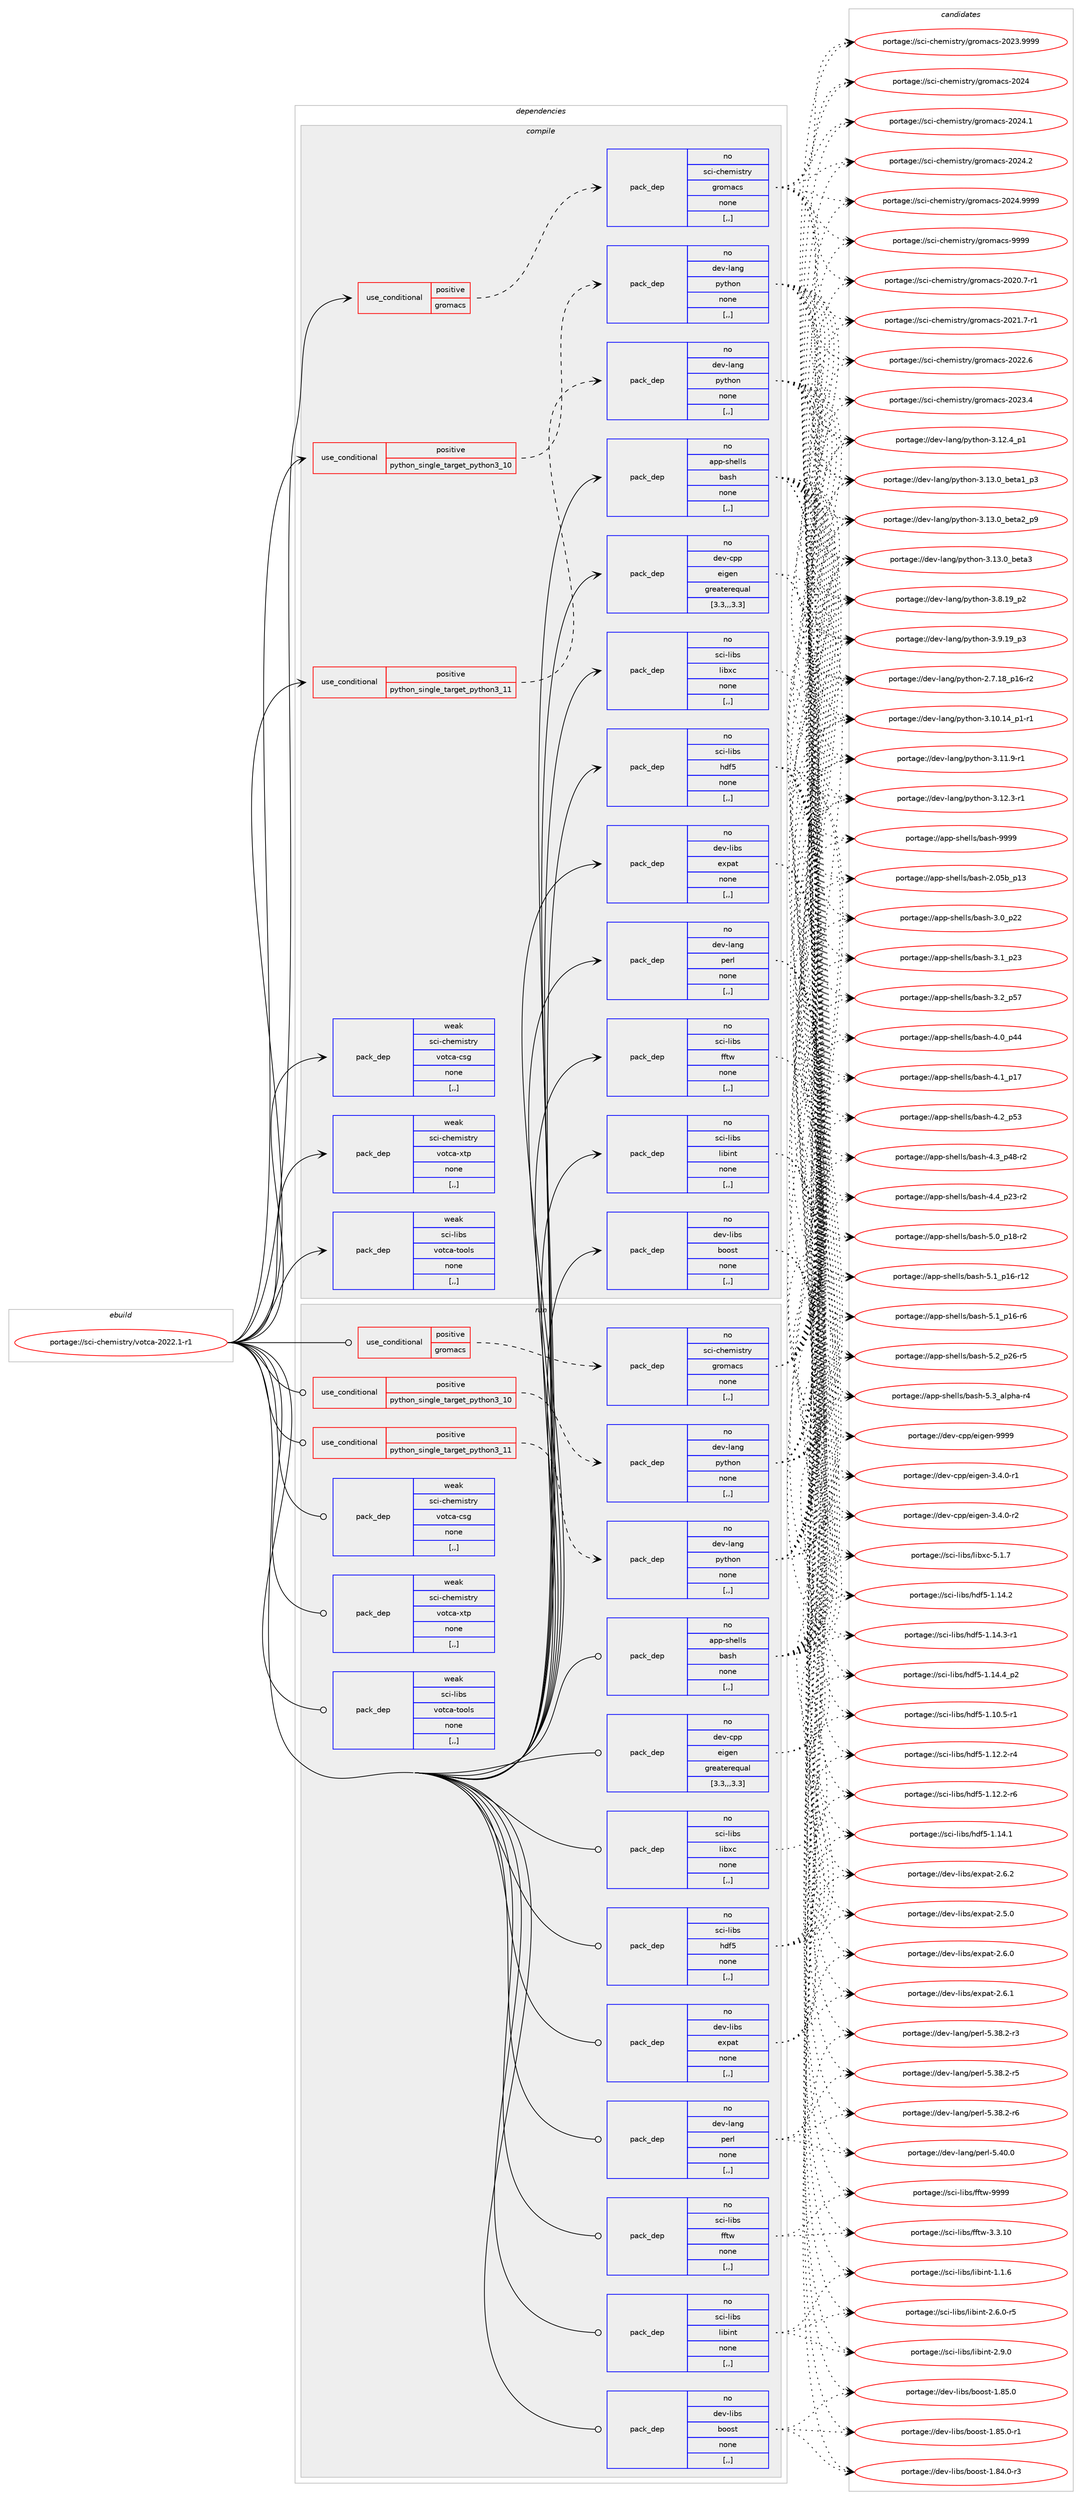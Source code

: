digraph prolog {

# *************
# Graph options
# *************

newrank=true;
concentrate=true;
compound=true;
graph [rankdir=LR,fontname=Helvetica,fontsize=10,ranksep=1.5];#, ranksep=2.5, nodesep=0.2];
edge  [arrowhead=vee];
node  [fontname=Helvetica,fontsize=10];

# **********
# The ebuild
# **********

subgraph cluster_leftcol {
color=gray;
rank=same;
label=<<i>ebuild</i>>;
id [label="portage://sci-chemistry/votca-2022.1-r1", color=red, width=4, href="../sci-chemistry/votca-2022.1-r1.svg"];
}

# ****************
# The dependencies
# ****************

subgraph cluster_midcol {
color=gray;
label=<<i>dependencies</i>>;
subgraph cluster_compile {
fillcolor="#eeeeee";
style=filled;
label=<<i>compile</i>>;
subgraph cond101884 {
dependency385272 [label=<<TABLE BORDER="0" CELLBORDER="1" CELLSPACING="0" CELLPADDING="4"><TR><TD ROWSPAN="3" CELLPADDING="10">use_conditional</TD></TR><TR><TD>positive</TD></TR><TR><TD>gromacs</TD></TR></TABLE>>, shape=none, color=red];
subgraph pack280621 {
dependency385273 [label=<<TABLE BORDER="0" CELLBORDER="1" CELLSPACING="0" CELLPADDING="4" WIDTH="220"><TR><TD ROWSPAN="6" CELLPADDING="30">pack_dep</TD></TR><TR><TD WIDTH="110">no</TD></TR><TR><TD>sci-chemistry</TD></TR><TR><TD>gromacs</TD></TR><TR><TD>none</TD></TR><TR><TD>[,,]</TD></TR></TABLE>>, shape=none, color=blue];
}
dependency385272:e -> dependency385273:w [weight=20,style="dashed",arrowhead="vee"];
}
id:e -> dependency385272:w [weight=20,style="solid",arrowhead="vee"];
subgraph cond101885 {
dependency385274 [label=<<TABLE BORDER="0" CELLBORDER="1" CELLSPACING="0" CELLPADDING="4"><TR><TD ROWSPAN="3" CELLPADDING="10">use_conditional</TD></TR><TR><TD>positive</TD></TR><TR><TD>python_single_target_python3_10</TD></TR></TABLE>>, shape=none, color=red];
subgraph pack280622 {
dependency385275 [label=<<TABLE BORDER="0" CELLBORDER="1" CELLSPACING="0" CELLPADDING="4" WIDTH="220"><TR><TD ROWSPAN="6" CELLPADDING="30">pack_dep</TD></TR><TR><TD WIDTH="110">no</TD></TR><TR><TD>dev-lang</TD></TR><TR><TD>python</TD></TR><TR><TD>none</TD></TR><TR><TD>[,,]</TD></TR></TABLE>>, shape=none, color=blue];
}
dependency385274:e -> dependency385275:w [weight=20,style="dashed",arrowhead="vee"];
}
id:e -> dependency385274:w [weight=20,style="solid",arrowhead="vee"];
subgraph cond101886 {
dependency385276 [label=<<TABLE BORDER="0" CELLBORDER="1" CELLSPACING="0" CELLPADDING="4"><TR><TD ROWSPAN="3" CELLPADDING="10">use_conditional</TD></TR><TR><TD>positive</TD></TR><TR><TD>python_single_target_python3_11</TD></TR></TABLE>>, shape=none, color=red];
subgraph pack280623 {
dependency385277 [label=<<TABLE BORDER="0" CELLBORDER="1" CELLSPACING="0" CELLPADDING="4" WIDTH="220"><TR><TD ROWSPAN="6" CELLPADDING="30">pack_dep</TD></TR><TR><TD WIDTH="110">no</TD></TR><TR><TD>dev-lang</TD></TR><TR><TD>python</TD></TR><TR><TD>none</TD></TR><TR><TD>[,,]</TD></TR></TABLE>>, shape=none, color=blue];
}
dependency385276:e -> dependency385277:w [weight=20,style="dashed",arrowhead="vee"];
}
id:e -> dependency385276:w [weight=20,style="solid",arrowhead="vee"];
subgraph pack280624 {
dependency385278 [label=<<TABLE BORDER="0" CELLBORDER="1" CELLSPACING="0" CELLPADDING="4" WIDTH="220"><TR><TD ROWSPAN="6" CELLPADDING="30">pack_dep</TD></TR><TR><TD WIDTH="110">no</TD></TR><TR><TD>app-shells</TD></TR><TR><TD>bash</TD></TR><TR><TD>none</TD></TR><TR><TD>[,,]</TD></TR></TABLE>>, shape=none, color=blue];
}
id:e -> dependency385278:w [weight=20,style="solid",arrowhead="vee"];
subgraph pack280625 {
dependency385279 [label=<<TABLE BORDER="0" CELLBORDER="1" CELLSPACING="0" CELLPADDING="4" WIDTH="220"><TR><TD ROWSPAN="6" CELLPADDING="30">pack_dep</TD></TR><TR><TD WIDTH="110">no</TD></TR><TR><TD>dev-cpp</TD></TR><TR><TD>eigen</TD></TR><TR><TD>greaterequal</TD></TR><TR><TD>[3.3,,,3.3]</TD></TR></TABLE>>, shape=none, color=blue];
}
id:e -> dependency385279:w [weight=20,style="solid",arrowhead="vee"];
subgraph pack280626 {
dependency385280 [label=<<TABLE BORDER="0" CELLBORDER="1" CELLSPACING="0" CELLPADDING="4" WIDTH="220"><TR><TD ROWSPAN="6" CELLPADDING="30">pack_dep</TD></TR><TR><TD WIDTH="110">no</TD></TR><TR><TD>dev-lang</TD></TR><TR><TD>perl</TD></TR><TR><TD>none</TD></TR><TR><TD>[,,]</TD></TR></TABLE>>, shape=none, color=blue];
}
id:e -> dependency385280:w [weight=20,style="solid",arrowhead="vee"];
subgraph pack280627 {
dependency385281 [label=<<TABLE BORDER="0" CELLBORDER="1" CELLSPACING="0" CELLPADDING="4" WIDTH="220"><TR><TD ROWSPAN="6" CELLPADDING="30">pack_dep</TD></TR><TR><TD WIDTH="110">no</TD></TR><TR><TD>dev-libs</TD></TR><TR><TD>boost</TD></TR><TR><TD>none</TD></TR><TR><TD>[,,]</TD></TR></TABLE>>, shape=none, color=blue];
}
id:e -> dependency385281:w [weight=20,style="solid",arrowhead="vee"];
subgraph pack280628 {
dependency385282 [label=<<TABLE BORDER="0" CELLBORDER="1" CELLSPACING="0" CELLPADDING="4" WIDTH="220"><TR><TD ROWSPAN="6" CELLPADDING="30">pack_dep</TD></TR><TR><TD WIDTH="110">no</TD></TR><TR><TD>dev-libs</TD></TR><TR><TD>expat</TD></TR><TR><TD>none</TD></TR><TR><TD>[,,]</TD></TR></TABLE>>, shape=none, color=blue];
}
id:e -> dependency385282:w [weight=20,style="solid",arrowhead="vee"];
subgraph pack280629 {
dependency385283 [label=<<TABLE BORDER="0" CELLBORDER="1" CELLSPACING="0" CELLPADDING="4" WIDTH="220"><TR><TD ROWSPAN="6" CELLPADDING="30">pack_dep</TD></TR><TR><TD WIDTH="110">no</TD></TR><TR><TD>sci-libs</TD></TR><TR><TD>fftw</TD></TR><TR><TD>none</TD></TR><TR><TD>[,,]</TD></TR></TABLE>>, shape=none, color=blue];
}
id:e -> dependency385283:w [weight=20,style="solid",arrowhead="vee"];
subgraph pack280630 {
dependency385284 [label=<<TABLE BORDER="0" CELLBORDER="1" CELLSPACING="0" CELLPADDING="4" WIDTH="220"><TR><TD ROWSPAN="6" CELLPADDING="30">pack_dep</TD></TR><TR><TD WIDTH="110">no</TD></TR><TR><TD>sci-libs</TD></TR><TR><TD>hdf5</TD></TR><TR><TD>none</TD></TR><TR><TD>[,,]</TD></TR></TABLE>>, shape=none, color=blue];
}
id:e -> dependency385284:w [weight=20,style="solid",arrowhead="vee"];
subgraph pack280631 {
dependency385285 [label=<<TABLE BORDER="0" CELLBORDER="1" CELLSPACING="0" CELLPADDING="4" WIDTH="220"><TR><TD ROWSPAN="6" CELLPADDING="30">pack_dep</TD></TR><TR><TD WIDTH="110">no</TD></TR><TR><TD>sci-libs</TD></TR><TR><TD>libint</TD></TR><TR><TD>none</TD></TR><TR><TD>[,,]</TD></TR></TABLE>>, shape=none, color=blue];
}
id:e -> dependency385285:w [weight=20,style="solid",arrowhead="vee"];
subgraph pack280632 {
dependency385286 [label=<<TABLE BORDER="0" CELLBORDER="1" CELLSPACING="0" CELLPADDING="4" WIDTH="220"><TR><TD ROWSPAN="6" CELLPADDING="30">pack_dep</TD></TR><TR><TD WIDTH="110">no</TD></TR><TR><TD>sci-libs</TD></TR><TR><TD>libxc</TD></TR><TR><TD>none</TD></TR><TR><TD>[,,]</TD></TR></TABLE>>, shape=none, color=blue];
}
id:e -> dependency385286:w [weight=20,style="solid",arrowhead="vee"];
subgraph pack280633 {
dependency385287 [label=<<TABLE BORDER="0" CELLBORDER="1" CELLSPACING="0" CELLPADDING="4" WIDTH="220"><TR><TD ROWSPAN="6" CELLPADDING="30">pack_dep</TD></TR><TR><TD WIDTH="110">weak</TD></TR><TR><TD>sci-chemistry</TD></TR><TR><TD>votca-csg</TD></TR><TR><TD>none</TD></TR><TR><TD>[,,]</TD></TR></TABLE>>, shape=none, color=blue];
}
id:e -> dependency385287:w [weight=20,style="solid",arrowhead="vee"];
subgraph pack280634 {
dependency385288 [label=<<TABLE BORDER="0" CELLBORDER="1" CELLSPACING="0" CELLPADDING="4" WIDTH="220"><TR><TD ROWSPAN="6" CELLPADDING="30">pack_dep</TD></TR><TR><TD WIDTH="110">weak</TD></TR><TR><TD>sci-chemistry</TD></TR><TR><TD>votca-xtp</TD></TR><TR><TD>none</TD></TR><TR><TD>[,,]</TD></TR></TABLE>>, shape=none, color=blue];
}
id:e -> dependency385288:w [weight=20,style="solid",arrowhead="vee"];
subgraph pack280635 {
dependency385289 [label=<<TABLE BORDER="0" CELLBORDER="1" CELLSPACING="0" CELLPADDING="4" WIDTH="220"><TR><TD ROWSPAN="6" CELLPADDING="30">pack_dep</TD></TR><TR><TD WIDTH="110">weak</TD></TR><TR><TD>sci-libs</TD></TR><TR><TD>votca-tools</TD></TR><TR><TD>none</TD></TR><TR><TD>[,,]</TD></TR></TABLE>>, shape=none, color=blue];
}
id:e -> dependency385289:w [weight=20,style="solid",arrowhead="vee"];
}
subgraph cluster_compileandrun {
fillcolor="#eeeeee";
style=filled;
label=<<i>compile and run</i>>;
}
subgraph cluster_run {
fillcolor="#eeeeee";
style=filled;
label=<<i>run</i>>;
subgraph cond101887 {
dependency385290 [label=<<TABLE BORDER="0" CELLBORDER="1" CELLSPACING="0" CELLPADDING="4"><TR><TD ROWSPAN="3" CELLPADDING="10">use_conditional</TD></TR><TR><TD>positive</TD></TR><TR><TD>gromacs</TD></TR></TABLE>>, shape=none, color=red];
subgraph pack280636 {
dependency385291 [label=<<TABLE BORDER="0" CELLBORDER="1" CELLSPACING="0" CELLPADDING="4" WIDTH="220"><TR><TD ROWSPAN="6" CELLPADDING="30">pack_dep</TD></TR><TR><TD WIDTH="110">no</TD></TR><TR><TD>sci-chemistry</TD></TR><TR><TD>gromacs</TD></TR><TR><TD>none</TD></TR><TR><TD>[,,]</TD></TR></TABLE>>, shape=none, color=blue];
}
dependency385290:e -> dependency385291:w [weight=20,style="dashed",arrowhead="vee"];
}
id:e -> dependency385290:w [weight=20,style="solid",arrowhead="odot"];
subgraph cond101888 {
dependency385292 [label=<<TABLE BORDER="0" CELLBORDER="1" CELLSPACING="0" CELLPADDING="4"><TR><TD ROWSPAN="3" CELLPADDING="10">use_conditional</TD></TR><TR><TD>positive</TD></TR><TR><TD>python_single_target_python3_10</TD></TR></TABLE>>, shape=none, color=red];
subgraph pack280637 {
dependency385293 [label=<<TABLE BORDER="0" CELLBORDER="1" CELLSPACING="0" CELLPADDING="4" WIDTH="220"><TR><TD ROWSPAN="6" CELLPADDING="30">pack_dep</TD></TR><TR><TD WIDTH="110">no</TD></TR><TR><TD>dev-lang</TD></TR><TR><TD>python</TD></TR><TR><TD>none</TD></TR><TR><TD>[,,]</TD></TR></TABLE>>, shape=none, color=blue];
}
dependency385292:e -> dependency385293:w [weight=20,style="dashed",arrowhead="vee"];
}
id:e -> dependency385292:w [weight=20,style="solid",arrowhead="odot"];
subgraph cond101889 {
dependency385294 [label=<<TABLE BORDER="0" CELLBORDER="1" CELLSPACING="0" CELLPADDING="4"><TR><TD ROWSPAN="3" CELLPADDING="10">use_conditional</TD></TR><TR><TD>positive</TD></TR><TR><TD>python_single_target_python3_11</TD></TR></TABLE>>, shape=none, color=red];
subgraph pack280638 {
dependency385295 [label=<<TABLE BORDER="0" CELLBORDER="1" CELLSPACING="0" CELLPADDING="4" WIDTH="220"><TR><TD ROWSPAN="6" CELLPADDING="30">pack_dep</TD></TR><TR><TD WIDTH="110">no</TD></TR><TR><TD>dev-lang</TD></TR><TR><TD>python</TD></TR><TR><TD>none</TD></TR><TR><TD>[,,]</TD></TR></TABLE>>, shape=none, color=blue];
}
dependency385294:e -> dependency385295:w [weight=20,style="dashed",arrowhead="vee"];
}
id:e -> dependency385294:w [weight=20,style="solid",arrowhead="odot"];
subgraph pack280639 {
dependency385296 [label=<<TABLE BORDER="0" CELLBORDER="1" CELLSPACING="0" CELLPADDING="4" WIDTH="220"><TR><TD ROWSPAN="6" CELLPADDING="30">pack_dep</TD></TR><TR><TD WIDTH="110">no</TD></TR><TR><TD>app-shells</TD></TR><TR><TD>bash</TD></TR><TR><TD>none</TD></TR><TR><TD>[,,]</TD></TR></TABLE>>, shape=none, color=blue];
}
id:e -> dependency385296:w [weight=20,style="solid",arrowhead="odot"];
subgraph pack280640 {
dependency385297 [label=<<TABLE BORDER="0" CELLBORDER="1" CELLSPACING="0" CELLPADDING="4" WIDTH="220"><TR><TD ROWSPAN="6" CELLPADDING="30">pack_dep</TD></TR><TR><TD WIDTH="110">no</TD></TR><TR><TD>dev-cpp</TD></TR><TR><TD>eigen</TD></TR><TR><TD>greaterequal</TD></TR><TR><TD>[3.3,,,3.3]</TD></TR></TABLE>>, shape=none, color=blue];
}
id:e -> dependency385297:w [weight=20,style="solid",arrowhead="odot"];
subgraph pack280641 {
dependency385298 [label=<<TABLE BORDER="0" CELLBORDER="1" CELLSPACING="0" CELLPADDING="4" WIDTH="220"><TR><TD ROWSPAN="6" CELLPADDING="30">pack_dep</TD></TR><TR><TD WIDTH="110">no</TD></TR><TR><TD>dev-lang</TD></TR><TR><TD>perl</TD></TR><TR><TD>none</TD></TR><TR><TD>[,,]</TD></TR></TABLE>>, shape=none, color=blue];
}
id:e -> dependency385298:w [weight=20,style="solid",arrowhead="odot"];
subgraph pack280642 {
dependency385299 [label=<<TABLE BORDER="0" CELLBORDER="1" CELLSPACING="0" CELLPADDING="4" WIDTH="220"><TR><TD ROWSPAN="6" CELLPADDING="30">pack_dep</TD></TR><TR><TD WIDTH="110">no</TD></TR><TR><TD>dev-libs</TD></TR><TR><TD>boost</TD></TR><TR><TD>none</TD></TR><TR><TD>[,,]</TD></TR></TABLE>>, shape=none, color=blue];
}
id:e -> dependency385299:w [weight=20,style="solid",arrowhead="odot"];
subgraph pack280643 {
dependency385300 [label=<<TABLE BORDER="0" CELLBORDER="1" CELLSPACING="0" CELLPADDING="4" WIDTH="220"><TR><TD ROWSPAN="6" CELLPADDING="30">pack_dep</TD></TR><TR><TD WIDTH="110">no</TD></TR><TR><TD>dev-libs</TD></TR><TR><TD>expat</TD></TR><TR><TD>none</TD></TR><TR><TD>[,,]</TD></TR></TABLE>>, shape=none, color=blue];
}
id:e -> dependency385300:w [weight=20,style="solid",arrowhead="odot"];
subgraph pack280644 {
dependency385301 [label=<<TABLE BORDER="0" CELLBORDER="1" CELLSPACING="0" CELLPADDING="4" WIDTH="220"><TR><TD ROWSPAN="6" CELLPADDING="30">pack_dep</TD></TR><TR><TD WIDTH="110">no</TD></TR><TR><TD>sci-libs</TD></TR><TR><TD>fftw</TD></TR><TR><TD>none</TD></TR><TR><TD>[,,]</TD></TR></TABLE>>, shape=none, color=blue];
}
id:e -> dependency385301:w [weight=20,style="solid",arrowhead="odot"];
subgraph pack280645 {
dependency385302 [label=<<TABLE BORDER="0" CELLBORDER="1" CELLSPACING="0" CELLPADDING="4" WIDTH="220"><TR><TD ROWSPAN="6" CELLPADDING="30">pack_dep</TD></TR><TR><TD WIDTH="110">no</TD></TR><TR><TD>sci-libs</TD></TR><TR><TD>hdf5</TD></TR><TR><TD>none</TD></TR><TR><TD>[,,]</TD></TR></TABLE>>, shape=none, color=blue];
}
id:e -> dependency385302:w [weight=20,style="solid",arrowhead="odot"];
subgraph pack280646 {
dependency385303 [label=<<TABLE BORDER="0" CELLBORDER="1" CELLSPACING="0" CELLPADDING="4" WIDTH="220"><TR><TD ROWSPAN="6" CELLPADDING="30">pack_dep</TD></TR><TR><TD WIDTH="110">no</TD></TR><TR><TD>sci-libs</TD></TR><TR><TD>libint</TD></TR><TR><TD>none</TD></TR><TR><TD>[,,]</TD></TR></TABLE>>, shape=none, color=blue];
}
id:e -> dependency385303:w [weight=20,style="solid",arrowhead="odot"];
subgraph pack280647 {
dependency385304 [label=<<TABLE BORDER="0" CELLBORDER="1" CELLSPACING="0" CELLPADDING="4" WIDTH="220"><TR><TD ROWSPAN="6" CELLPADDING="30">pack_dep</TD></TR><TR><TD WIDTH="110">no</TD></TR><TR><TD>sci-libs</TD></TR><TR><TD>libxc</TD></TR><TR><TD>none</TD></TR><TR><TD>[,,]</TD></TR></TABLE>>, shape=none, color=blue];
}
id:e -> dependency385304:w [weight=20,style="solid",arrowhead="odot"];
subgraph pack280648 {
dependency385305 [label=<<TABLE BORDER="0" CELLBORDER="1" CELLSPACING="0" CELLPADDING="4" WIDTH="220"><TR><TD ROWSPAN="6" CELLPADDING="30">pack_dep</TD></TR><TR><TD WIDTH="110">weak</TD></TR><TR><TD>sci-chemistry</TD></TR><TR><TD>votca-csg</TD></TR><TR><TD>none</TD></TR><TR><TD>[,,]</TD></TR></TABLE>>, shape=none, color=blue];
}
id:e -> dependency385305:w [weight=20,style="solid",arrowhead="odot"];
subgraph pack280649 {
dependency385306 [label=<<TABLE BORDER="0" CELLBORDER="1" CELLSPACING="0" CELLPADDING="4" WIDTH="220"><TR><TD ROWSPAN="6" CELLPADDING="30">pack_dep</TD></TR><TR><TD WIDTH="110">weak</TD></TR><TR><TD>sci-chemistry</TD></TR><TR><TD>votca-xtp</TD></TR><TR><TD>none</TD></TR><TR><TD>[,,]</TD></TR></TABLE>>, shape=none, color=blue];
}
id:e -> dependency385306:w [weight=20,style="solid",arrowhead="odot"];
subgraph pack280650 {
dependency385307 [label=<<TABLE BORDER="0" CELLBORDER="1" CELLSPACING="0" CELLPADDING="4" WIDTH="220"><TR><TD ROWSPAN="6" CELLPADDING="30">pack_dep</TD></TR><TR><TD WIDTH="110">weak</TD></TR><TR><TD>sci-libs</TD></TR><TR><TD>votca-tools</TD></TR><TR><TD>none</TD></TR><TR><TD>[,,]</TD></TR></TABLE>>, shape=none, color=blue];
}
id:e -> dependency385307:w [weight=20,style="solid",arrowhead="odot"];
}
}

# **************
# The candidates
# **************

subgraph cluster_choices {
rank=same;
color=gray;
label=<<i>candidates</i>>;

subgraph choice280621 {
color=black;
nodesep=1;
choice115991054599104101109105115116114121471031141111099799115455048504846554511449 [label="portage://sci-chemistry/gromacs-2020.7-r1", color=red, width=4,href="../sci-chemistry/gromacs-2020.7-r1.svg"];
choice115991054599104101109105115116114121471031141111099799115455048504946554511449 [label="portage://sci-chemistry/gromacs-2021.7-r1", color=red, width=4,href="../sci-chemistry/gromacs-2021.7-r1.svg"];
choice11599105459910410110910511511611412147103114111109979911545504850504654 [label="portage://sci-chemistry/gromacs-2022.6", color=red, width=4,href="../sci-chemistry/gromacs-2022.6.svg"];
choice11599105459910410110910511511611412147103114111109979911545504850514652 [label="portage://sci-chemistry/gromacs-2023.4", color=red, width=4,href="../sci-chemistry/gromacs-2023.4.svg"];
choice11599105459910410110910511511611412147103114111109979911545504850514657575757 [label="portage://sci-chemistry/gromacs-2023.9999", color=red, width=4,href="../sci-chemistry/gromacs-2023.9999.svg"];
choice1159910545991041011091051151161141214710311411110997991154550485052 [label="portage://sci-chemistry/gromacs-2024", color=red, width=4,href="../sci-chemistry/gromacs-2024.svg"];
choice11599105459910410110910511511611412147103114111109979911545504850524649 [label="portage://sci-chemistry/gromacs-2024.1", color=red, width=4,href="../sci-chemistry/gromacs-2024.1.svg"];
choice11599105459910410110910511511611412147103114111109979911545504850524650 [label="portage://sci-chemistry/gromacs-2024.2", color=red, width=4,href="../sci-chemistry/gromacs-2024.2.svg"];
choice11599105459910410110910511511611412147103114111109979911545504850524657575757 [label="portage://sci-chemistry/gromacs-2024.9999", color=red, width=4,href="../sci-chemistry/gromacs-2024.9999.svg"];
choice1159910545991041011091051151161141214710311411110997991154557575757 [label="portage://sci-chemistry/gromacs-9999", color=red, width=4,href="../sci-chemistry/gromacs-9999.svg"];
dependency385273:e -> choice115991054599104101109105115116114121471031141111099799115455048504846554511449:w [style=dotted,weight="100"];
dependency385273:e -> choice115991054599104101109105115116114121471031141111099799115455048504946554511449:w [style=dotted,weight="100"];
dependency385273:e -> choice11599105459910410110910511511611412147103114111109979911545504850504654:w [style=dotted,weight="100"];
dependency385273:e -> choice11599105459910410110910511511611412147103114111109979911545504850514652:w [style=dotted,weight="100"];
dependency385273:e -> choice11599105459910410110910511511611412147103114111109979911545504850514657575757:w [style=dotted,weight="100"];
dependency385273:e -> choice1159910545991041011091051151161141214710311411110997991154550485052:w [style=dotted,weight="100"];
dependency385273:e -> choice11599105459910410110910511511611412147103114111109979911545504850524649:w [style=dotted,weight="100"];
dependency385273:e -> choice11599105459910410110910511511611412147103114111109979911545504850524650:w [style=dotted,weight="100"];
dependency385273:e -> choice11599105459910410110910511511611412147103114111109979911545504850524657575757:w [style=dotted,weight="100"];
dependency385273:e -> choice1159910545991041011091051151161141214710311411110997991154557575757:w [style=dotted,weight="100"];
}
subgraph choice280622 {
color=black;
nodesep=1;
choice100101118451089711010347112121116104111110455046554649569511249544511450 [label="portage://dev-lang/python-2.7.18_p16-r2", color=red, width=4,href="../dev-lang/python-2.7.18_p16-r2.svg"];
choice100101118451089711010347112121116104111110455146494846495295112494511449 [label="portage://dev-lang/python-3.10.14_p1-r1", color=red, width=4,href="../dev-lang/python-3.10.14_p1-r1.svg"];
choice100101118451089711010347112121116104111110455146494946574511449 [label="portage://dev-lang/python-3.11.9-r1", color=red, width=4,href="../dev-lang/python-3.11.9-r1.svg"];
choice100101118451089711010347112121116104111110455146495046514511449 [label="portage://dev-lang/python-3.12.3-r1", color=red, width=4,href="../dev-lang/python-3.12.3-r1.svg"];
choice100101118451089711010347112121116104111110455146495046529511249 [label="portage://dev-lang/python-3.12.4_p1", color=red, width=4,href="../dev-lang/python-3.12.4_p1.svg"];
choice10010111845108971101034711212111610411111045514649514648959810111697499511251 [label="portage://dev-lang/python-3.13.0_beta1_p3", color=red, width=4,href="../dev-lang/python-3.13.0_beta1_p3.svg"];
choice10010111845108971101034711212111610411111045514649514648959810111697509511257 [label="portage://dev-lang/python-3.13.0_beta2_p9", color=red, width=4,href="../dev-lang/python-3.13.0_beta2_p9.svg"];
choice1001011184510897110103471121211161041111104551464951464895981011169751 [label="portage://dev-lang/python-3.13.0_beta3", color=red, width=4,href="../dev-lang/python-3.13.0_beta3.svg"];
choice100101118451089711010347112121116104111110455146564649579511250 [label="portage://dev-lang/python-3.8.19_p2", color=red, width=4,href="../dev-lang/python-3.8.19_p2.svg"];
choice100101118451089711010347112121116104111110455146574649579511251 [label="portage://dev-lang/python-3.9.19_p3", color=red, width=4,href="../dev-lang/python-3.9.19_p3.svg"];
dependency385275:e -> choice100101118451089711010347112121116104111110455046554649569511249544511450:w [style=dotted,weight="100"];
dependency385275:e -> choice100101118451089711010347112121116104111110455146494846495295112494511449:w [style=dotted,weight="100"];
dependency385275:e -> choice100101118451089711010347112121116104111110455146494946574511449:w [style=dotted,weight="100"];
dependency385275:e -> choice100101118451089711010347112121116104111110455146495046514511449:w [style=dotted,weight="100"];
dependency385275:e -> choice100101118451089711010347112121116104111110455146495046529511249:w [style=dotted,weight="100"];
dependency385275:e -> choice10010111845108971101034711212111610411111045514649514648959810111697499511251:w [style=dotted,weight="100"];
dependency385275:e -> choice10010111845108971101034711212111610411111045514649514648959810111697509511257:w [style=dotted,weight="100"];
dependency385275:e -> choice1001011184510897110103471121211161041111104551464951464895981011169751:w [style=dotted,weight="100"];
dependency385275:e -> choice100101118451089711010347112121116104111110455146564649579511250:w [style=dotted,weight="100"];
dependency385275:e -> choice100101118451089711010347112121116104111110455146574649579511251:w [style=dotted,weight="100"];
}
subgraph choice280623 {
color=black;
nodesep=1;
choice100101118451089711010347112121116104111110455046554649569511249544511450 [label="portage://dev-lang/python-2.7.18_p16-r2", color=red, width=4,href="../dev-lang/python-2.7.18_p16-r2.svg"];
choice100101118451089711010347112121116104111110455146494846495295112494511449 [label="portage://dev-lang/python-3.10.14_p1-r1", color=red, width=4,href="../dev-lang/python-3.10.14_p1-r1.svg"];
choice100101118451089711010347112121116104111110455146494946574511449 [label="portage://dev-lang/python-3.11.9-r1", color=red, width=4,href="../dev-lang/python-3.11.9-r1.svg"];
choice100101118451089711010347112121116104111110455146495046514511449 [label="portage://dev-lang/python-3.12.3-r1", color=red, width=4,href="../dev-lang/python-3.12.3-r1.svg"];
choice100101118451089711010347112121116104111110455146495046529511249 [label="portage://dev-lang/python-3.12.4_p1", color=red, width=4,href="../dev-lang/python-3.12.4_p1.svg"];
choice10010111845108971101034711212111610411111045514649514648959810111697499511251 [label="portage://dev-lang/python-3.13.0_beta1_p3", color=red, width=4,href="../dev-lang/python-3.13.0_beta1_p3.svg"];
choice10010111845108971101034711212111610411111045514649514648959810111697509511257 [label="portage://dev-lang/python-3.13.0_beta2_p9", color=red, width=4,href="../dev-lang/python-3.13.0_beta2_p9.svg"];
choice1001011184510897110103471121211161041111104551464951464895981011169751 [label="portage://dev-lang/python-3.13.0_beta3", color=red, width=4,href="../dev-lang/python-3.13.0_beta3.svg"];
choice100101118451089711010347112121116104111110455146564649579511250 [label="portage://dev-lang/python-3.8.19_p2", color=red, width=4,href="../dev-lang/python-3.8.19_p2.svg"];
choice100101118451089711010347112121116104111110455146574649579511251 [label="portage://dev-lang/python-3.9.19_p3", color=red, width=4,href="../dev-lang/python-3.9.19_p3.svg"];
dependency385277:e -> choice100101118451089711010347112121116104111110455046554649569511249544511450:w [style=dotted,weight="100"];
dependency385277:e -> choice100101118451089711010347112121116104111110455146494846495295112494511449:w [style=dotted,weight="100"];
dependency385277:e -> choice100101118451089711010347112121116104111110455146494946574511449:w [style=dotted,weight="100"];
dependency385277:e -> choice100101118451089711010347112121116104111110455146495046514511449:w [style=dotted,weight="100"];
dependency385277:e -> choice100101118451089711010347112121116104111110455146495046529511249:w [style=dotted,weight="100"];
dependency385277:e -> choice10010111845108971101034711212111610411111045514649514648959810111697499511251:w [style=dotted,weight="100"];
dependency385277:e -> choice10010111845108971101034711212111610411111045514649514648959810111697509511257:w [style=dotted,weight="100"];
dependency385277:e -> choice1001011184510897110103471121211161041111104551464951464895981011169751:w [style=dotted,weight="100"];
dependency385277:e -> choice100101118451089711010347112121116104111110455146564649579511250:w [style=dotted,weight="100"];
dependency385277:e -> choice100101118451089711010347112121116104111110455146574649579511251:w [style=dotted,weight="100"];
}
subgraph choice280624 {
color=black;
nodesep=1;
choice9711211245115104101108108115479897115104455046485398951124951 [label="portage://app-shells/bash-2.05b_p13", color=red, width=4,href="../app-shells/bash-2.05b_p13.svg"];
choice971121124511510410110810811547989711510445514648951125050 [label="portage://app-shells/bash-3.0_p22", color=red, width=4,href="../app-shells/bash-3.0_p22.svg"];
choice971121124511510410110810811547989711510445514649951125051 [label="portage://app-shells/bash-3.1_p23", color=red, width=4,href="../app-shells/bash-3.1_p23.svg"];
choice971121124511510410110810811547989711510445514650951125355 [label="portage://app-shells/bash-3.2_p57", color=red, width=4,href="../app-shells/bash-3.2_p57.svg"];
choice971121124511510410110810811547989711510445524648951125252 [label="portage://app-shells/bash-4.0_p44", color=red, width=4,href="../app-shells/bash-4.0_p44.svg"];
choice971121124511510410110810811547989711510445524649951124955 [label="portage://app-shells/bash-4.1_p17", color=red, width=4,href="../app-shells/bash-4.1_p17.svg"];
choice971121124511510410110810811547989711510445524650951125351 [label="portage://app-shells/bash-4.2_p53", color=red, width=4,href="../app-shells/bash-4.2_p53.svg"];
choice9711211245115104101108108115479897115104455246519511252564511450 [label="portage://app-shells/bash-4.3_p48-r2", color=red, width=4,href="../app-shells/bash-4.3_p48-r2.svg"];
choice9711211245115104101108108115479897115104455246529511250514511450 [label="portage://app-shells/bash-4.4_p23-r2", color=red, width=4,href="../app-shells/bash-4.4_p23-r2.svg"];
choice9711211245115104101108108115479897115104455346489511249564511450 [label="portage://app-shells/bash-5.0_p18-r2", color=red, width=4,href="../app-shells/bash-5.0_p18-r2.svg"];
choice971121124511510410110810811547989711510445534649951124954451144950 [label="portage://app-shells/bash-5.1_p16-r12", color=red, width=4,href="../app-shells/bash-5.1_p16-r12.svg"];
choice9711211245115104101108108115479897115104455346499511249544511454 [label="portage://app-shells/bash-5.1_p16-r6", color=red, width=4,href="../app-shells/bash-5.1_p16-r6.svg"];
choice9711211245115104101108108115479897115104455346509511250544511453 [label="portage://app-shells/bash-5.2_p26-r5", color=red, width=4,href="../app-shells/bash-5.2_p26-r5.svg"];
choice9711211245115104101108108115479897115104455346519597108112104974511452 [label="portage://app-shells/bash-5.3_alpha-r4", color=red, width=4,href="../app-shells/bash-5.3_alpha-r4.svg"];
choice97112112451151041011081081154798971151044557575757 [label="portage://app-shells/bash-9999", color=red, width=4,href="../app-shells/bash-9999.svg"];
dependency385278:e -> choice9711211245115104101108108115479897115104455046485398951124951:w [style=dotted,weight="100"];
dependency385278:e -> choice971121124511510410110810811547989711510445514648951125050:w [style=dotted,weight="100"];
dependency385278:e -> choice971121124511510410110810811547989711510445514649951125051:w [style=dotted,weight="100"];
dependency385278:e -> choice971121124511510410110810811547989711510445514650951125355:w [style=dotted,weight="100"];
dependency385278:e -> choice971121124511510410110810811547989711510445524648951125252:w [style=dotted,weight="100"];
dependency385278:e -> choice971121124511510410110810811547989711510445524649951124955:w [style=dotted,weight="100"];
dependency385278:e -> choice971121124511510410110810811547989711510445524650951125351:w [style=dotted,weight="100"];
dependency385278:e -> choice9711211245115104101108108115479897115104455246519511252564511450:w [style=dotted,weight="100"];
dependency385278:e -> choice9711211245115104101108108115479897115104455246529511250514511450:w [style=dotted,weight="100"];
dependency385278:e -> choice9711211245115104101108108115479897115104455346489511249564511450:w [style=dotted,weight="100"];
dependency385278:e -> choice971121124511510410110810811547989711510445534649951124954451144950:w [style=dotted,weight="100"];
dependency385278:e -> choice9711211245115104101108108115479897115104455346499511249544511454:w [style=dotted,weight="100"];
dependency385278:e -> choice9711211245115104101108108115479897115104455346509511250544511453:w [style=dotted,weight="100"];
dependency385278:e -> choice9711211245115104101108108115479897115104455346519597108112104974511452:w [style=dotted,weight="100"];
dependency385278:e -> choice97112112451151041011081081154798971151044557575757:w [style=dotted,weight="100"];
}
subgraph choice280625 {
color=black;
nodesep=1;
choice1001011184599112112471011051031011104551465246484511449 [label="portage://dev-cpp/eigen-3.4.0-r1", color=red, width=4,href="../dev-cpp/eigen-3.4.0-r1.svg"];
choice1001011184599112112471011051031011104551465246484511450 [label="portage://dev-cpp/eigen-3.4.0-r2", color=red, width=4,href="../dev-cpp/eigen-3.4.0-r2.svg"];
choice1001011184599112112471011051031011104557575757 [label="portage://dev-cpp/eigen-9999", color=red, width=4,href="../dev-cpp/eigen-9999.svg"];
dependency385279:e -> choice1001011184599112112471011051031011104551465246484511449:w [style=dotted,weight="100"];
dependency385279:e -> choice1001011184599112112471011051031011104551465246484511450:w [style=dotted,weight="100"];
dependency385279:e -> choice1001011184599112112471011051031011104557575757:w [style=dotted,weight="100"];
}
subgraph choice280626 {
color=black;
nodesep=1;
choice100101118451089711010347112101114108455346515646504511451 [label="portage://dev-lang/perl-5.38.2-r3", color=red, width=4,href="../dev-lang/perl-5.38.2-r3.svg"];
choice100101118451089711010347112101114108455346515646504511453 [label="portage://dev-lang/perl-5.38.2-r5", color=red, width=4,href="../dev-lang/perl-5.38.2-r5.svg"];
choice100101118451089711010347112101114108455346515646504511454 [label="portage://dev-lang/perl-5.38.2-r6", color=red, width=4,href="../dev-lang/perl-5.38.2-r6.svg"];
choice10010111845108971101034711210111410845534652484648 [label="portage://dev-lang/perl-5.40.0", color=red, width=4,href="../dev-lang/perl-5.40.0.svg"];
dependency385280:e -> choice100101118451089711010347112101114108455346515646504511451:w [style=dotted,weight="100"];
dependency385280:e -> choice100101118451089711010347112101114108455346515646504511453:w [style=dotted,weight="100"];
dependency385280:e -> choice100101118451089711010347112101114108455346515646504511454:w [style=dotted,weight="100"];
dependency385280:e -> choice10010111845108971101034711210111410845534652484648:w [style=dotted,weight="100"];
}
subgraph choice280627 {
color=black;
nodesep=1;
choice10010111845108105981154798111111115116454946565246484511451 [label="portage://dev-libs/boost-1.84.0-r3", color=red, width=4,href="../dev-libs/boost-1.84.0-r3.svg"];
choice1001011184510810598115479811111111511645494656534648 [label="portage://dev-libs/boost-1.85.0", color=red, width=4,href="../dev-libs/boost-1.85.0.svg"];
choice10010111845108105981154798111111115116454946565346484511449 [label="portage://dev-libs/boost-1.85.0-r1", color=red, width=4,href="../dev-libs/boost-1.85.0-r1.svg"];
dependency385281:e -> choice10010111845108105981154798111111115116454946565246484511451:w [style=dotted,weight="100"];
dependency385281:e -> choice1001011184510810598115479811111111511645494656534648:w [style=dotted,weight="100"];
dependency385281:e -> choice10010111845108105981154798111111115116454946565346484511449:w [style=dotted,weight="100"];
}
subgraph choice280628 {
color=black;
nodesep=1;
choice10010111845108105981154710112011297116455046534648 [label="portage://dev-libs/expat-2.5.0", color=red, width=4,href="../dev-libs/expat-2.5.0.svg"];
choice10010111845108105981154710112011297116455046544648 [label="portage://dev-libs/expat-2.6.0", color=red, width=4,href="../dev-libs/expat-2.6.0.svg"];
choice10010111845108105981154710112011297116455046544649 [label="portage://dev-libs/expat-2.6.1", color=red, width=4,href="../dev-libs/expat-2.6.1.svg"];
choice10010111845108105981154710112011297116455046544650 [label="portage://dev-libs/expat-2.6.2", color=red, width=4,href="../dev-libs/expat-2.6.2.svg"];
dependency385282:e -> choice10010111845108105981154710112011297116455046534648:w [style=dotted,weight="100"];
dependency385282:e -> choice10010111845108105981154710112011297116455046544648:w [style=dotted,weight="100"];
dependency385282:e -> choice10010111845108105981154710112011297116455046544649:w [style=dotted,weight="100"];
dependency385282:e -> choice10010111845108105981154710112011297116455046544650:w [style=dotted,weight="100"];
}
subgraph choice280629 {
color=black;
nodesep=1;
choice1159910545108105981154710210211611945514651464948 [label="portage://sci-libs/fftw-3.3.10", color=red, width=4,href="../sci-libs/fftw-3.3.10.svg"];
choice115991054510810598115471021021161194557575757 [label="portage://sci-libs/fftw-9999", color=red, width=4,href="../sci-libs/fftw-9999.svg"];
dependency385283:e -> choice1159910545108105981154710210211611945514651464948:w [style=dotted,weight="100"];
dependency385283:e -> choice115991054510810598115471021021161194557575757:w [style=dotted,weight="100"];
}
subgraph choice280630 {
color=black;
nodesep=1;
choice1159910545108105981154710410010253454946494846534511449 [label="portage://sci-libs/hdf5-1.10.5-r1", color=red, width=4,href="../sci-libs/hdf5-1.10.5-r1.svg"];
choice1159910545108105981154710410010253454946495046504511452 [label="portage://sci-libs/hdf5-1.12.2-r4", color=red, width=4,href="../sci-libs/hdf5-1.12.2-r4.svg"];
choice1159910545108105981154710410010253454946495046504511454 [label="portage://sci-libs/hdf5-1.12.2-r6", color=red, width=4,href="../sci-libs/hdf5-1.12.2-r6.svg"];
choice115991054510810598115471041001025345494649524649 [label="portage://sci-libs/hdf5-1.14.1", color=red, width=4,href="../sci-libs/hdf5-1.14.1.svg"];
choice115991054510810598115471041001025345494649524650 [label="portage://sci-libs/hdf5-1.14.2", color=red, width=4,href="../sci-libs/hdf5-1.14.2.svg"];
choice1159910545108105981154710410010253454946495246514511449 [label="portage://sci-libs/hdf5-1.14.3-r1", color=red, width=4,href="../sci-libs/hdf5-1.14.3-r1.svg"];
choice1159910545108105981154710410010253454946495246529511250 [label="portage://sci-libs/hdf5-1.14.4_p2", color=red, width=4,href="../sci-libs/hdf5-1.14.4_p2.svg"];
dependency385284:e -> choice1159910545108105981154710410010253454946494846534511449:w [style=dotted,weight="100"];
dependency385284:e -> choice1159910545108105981154710410010253454946495046504511452:w [style=dotted,weight="100"];
dependency385284:e -> choice1159910545108105981154710410010253454946495046504511454:w [style=dotted,weight="100"];
dependency385284:e -> choice115991054510810598115471041001025345494649524649:w [style=dotted,weight="100"];
dependency385284:e -> choice115991054510810598115471041001025345494649524650:w [style=dotted,weight="100"];
dependency385284:e -> choice1159910545108105981154710410010253454946495246514511449:w [style=dotted,weight="100"];
dependency385284:e -> choice1159910545108105981154710410010253454946495246529511250:w [style=dotted,weight="100"];
}
subgraph choice280631 {
color=black;
nodesep=1;
choice1159910545108105981154710810598105110116454946494654 [label="portage://sci-libs/libint-1.1.6", color=red, width=4,href="../sci-libs/libint-1.1.6.svg"];
choice11599105451081059811547108105981051101164550465446484511453 [label="portage://sci-libs/libint-2.6.0-r5", color=red, width=4,href="../sci-libs/libint-2.6.0-r5.svg"];
choice1159910545108105981154710810598105110116455046574648 [label="portage://sci-libs/libint-2.9.0", color=red, width=4,href="../sci-libs/libint-2.9.0.svg"];
dependency385285:e -> choice1159910545108105981154710810598105110116454946494654:w [style=dotted,weight="100"];
dependency385285:e -> choice11599105451081059811547108105981051101164550465446484511453:w [style=dotted,weight="100"];
dependency385285:e -> choice1159910545108105981154710810598105110116455046574648:w [style=dotted,weight="100"];
}
subgraph choice280632 {
color=black;
nodesep=1;
choice115991054510810598115471081059812099455346494655 [label="portage://sci-libs/libxc-5.1.7", color=red, width=4,href="../sci-libs/libxc-5.1.7.svg"];
dependency385286:e -> choice115991054510810598115471081059812099455346494655:w [style=dotted,weight="100"];
}
subgraph choice280633 {
color=black;
nodesep=1;
}
subgraph choice280634 {
color=black;
nodesep=1;
}
subgraph choice280635 {
color=black;
nodesep=1;
}
subgraph choice280636 {
color=black;
nodesep=1;
choice115991054599104101109105115116114121471031141111099799115455048504846554511449 [label="portage://sci-chemistry/gromacs-2020.7-r1", color=red, width=4,href="../sci-chemistry/gromacs-2020.7-r1.svg"];
choice115991054599104101109105115116114121471031141111099799115455048504946554511449 [label="portage://sci-chemistry/gromacs-2021.7-r1", color=red, width=4,href="../sci-chemistry/gromacs-2021.7-r1.svg"];
choice11599105459910410110910511511611412147103114111109979911545504850504654 [label="portage://sci-chemistry/gromacs-2022.6", color=red, width=4,href="../sci-chemistry/gromacs-2022.6.svg"];
choice11599105459910410110910511511611412147103114111109979911545504850514652 [label="portage://sci-chemistry/gromacs-2023.4", color=red, width=4,href="../sci-chemistry/gromacs-2023.4.svg"];
choice11599105459910410110910511511611412147103114111109979911545504850514657575757 [label="portage://sci-chemistry/gromacs-2023.9999", color=red, width=4,href="../sci-chemistry/gromacs-2023.9999.svg"];
choice1159910545991041011091051151161141214710311411110997991154550485052 [label="portage://sci-chemistry/gromacs-2024", color=red, width=4,href="../sci-chemistry/gromacs-2024.svg"];
choice11599105459910410110910511511611412147103114111109979911545504850524649 [label="portage://sci-chemistry/gromacs-2024.1", color=red, width=4,href="../sci-chemistry/gromacs-2024.1.svg"];
choice11599105459910410110910511511611412147103114111109979911545504850524650 [label="portage://sci-chemistry/gromacs-2024.2", color=red, width=4,href="../sci-chemistry/gromacs-2024.2.svg"];
choice11599105459910410110910511511611412147103114111109979911545504850524657575757 [label="portage://sci-chemistry/gromacs-2024.9999", color=red, width=4,href="../sci-chemistry/gromacs-2024.9999.svg"];
choice1159910545991041011091051151161141214710311411110997991154557575757 [label="portage://sci-chemistry/gromacs-9999", color=red, width=4,href="../sci-chemistry/gromacs-9999.svg"];
dependency385291:e -> choice115991054599104101109105115116114121471031141111099799115455048504846554511449:w [style=dotted,weight="100"];
dependency385291:e -> choice115991054599104101109105115116114121471031141111099799115455048504946554511449:w [style=dotted,weight="100"];
dependency385291:e -> choice11599105459910410110910511511611412147103114111109979911545504850504654:w [style=dotted,weight="100"];
dependency385291:e -> choice11599105459910410110910511511611412147103114111109979911545504850514652:w [style=dotted,weight="100"];
dependency385291:e -> choice11599105459910410110910511511611412147103114111109979911545504850514657575757:w [style=dotted,weight="100"];
dependency385291:e -> choice1159910545991041011091051151161141214710311411110997991154550485052:w [style=dotted,weight="100"];
dependency385291:e -> choice11599105459910410110910511511611412147103114111109979911545504850524649:w [style=dotted,weight="100"];
dependency385291:e -> choice11599105459910410110910511511611412147103114111109979911545504850524650:w [style=dotted,weight="100"];
dependency385291:e -> choice11599105459910410110910511511611412147103114111109979911545504850524657575757:w [style=dotted,weight="100"];
dependency385291:e -> choice1159910545991041011091051151161141214710311411110997991154557575757:w [style=dotted,weight="100"];
}
subgraph choice280637 {
color=black;
nodesep=1;
choice100101118451089711010347112121116104111110455046554649569511249544511450 [label="portage://dev-lang/python-2.7.18_p16-r2", color=red, width=4,href="../dev-lang/python-2.7.18_p16-r2.svg"];
choice100101118451089711010347112121116104111110455146494846495295112494511449 [label="portage://dev-lang/python-3.10.14_p1-r1", color=red, width=4,href="../dev-lang/python-3.10.14_p1-r1.svg"];
choice100101118451089711010347112121116104111110455146494946574511449 [label="portage://dev-lang/python-3.11.9-r1", color=red, width=4,href="../dev-lang/python-3.11.9-r1.svg"];
choice100101118451089711010347112121116104111110455146495046514511449 [label="portage://dev-lang/python-3.12.3-r1", color=red, width=4,href="../dev-lang/python-3.12.3-r1.svg"];
choice100101118451089711010347112121116104111110455146495046529511249 [label="portage://dev-lang/python-3.12.4_p1", color=red, width=4,href="../dev-lang/python-3.12.4_p1.svg"];
choice10010111845108971101034711212111610411111045514649514648959810111697499511251 [label="portage://dev-lang/python-3.13.0_beta1_p3", color=red, width=4,href="../dev-lang/python-3.13.0_beta1_p3.svg"];
choice10010111845108971101034711212111610411111045514649514648959810111697509511257 [label="portage://dev-lang/python-3.13.0_beta2_p9", color=red, width=4,href="../dev-lang/python-3.13.0_beta2_p9.svg"];
choice1001011184510897110103471121211161041111104551464951464895981011169751 [label="portage://dev-lang/python-3.13.0_beta3", color=red, width=4,href="../dev-lang/python-3.13.0_beta3.svg"];
choice100101118451089711010347112121116104111110455146564649579511250 [label="portage://dev-lang/python-3.8.19_p2", color=red, width=4,href="../dev-lang/python-3.8.19_p2.svg"];
choice100101118451089711010347112121116104111110455146574649579511251 [label="portage://dev-lang/python-3.9.19_p3", color=red, width=4,href="../dev-lang/python-3.9.19_p3.svg"];
dependency385293:e -> choice100101118451089711010347112121116104111110455046554649569511249544511450:w [style=dotted,weight="100"];
dependency385293:e -> choice100101118451089711010347112121116104111110455146494846495295112494511449:w [style=dotted,weight="100"];
dependency385293:e -> choice100101118451089711010347112121116104111110455146494946574511449:w [style=dotted,weight="100"];
dependency385293:e -> choice100101118451089711010347112121116104111110455146495046514511449:w [style=dotted,weight="100"];
dependency385293:e -> choice100101118451089711010347112121116104111110455146495046529511249:w [style=dotted,weight="100"];
dependency385293:e -> choice10010111845108971101034711212111610411111045514649514648959810111697499511251:w [style=dotted,weight="100"];
dependency385293:e -> choice10010111845108971101034711212111610411111045514649514648959810111697509511257:w [style=dotted,weight="100"];
dependency385293:e -> choice1001011184510897110103471121211161041111104551464951464895981011169751:w [style=dotted,weight="100"];
dependency385293:e -> choice100101118451089711010347112121116104111110455146564649579511250:w [style=dotted,weight="100"];
dependency385293:e -> choice100101118451089711010347112121116104111110455146574649579511251:w [style=dotted,weight="100"];
}
subgraph choice280638 {
color=black;
nodesep=1;
choice100101118451089711010347112121116104111110455046554649569511249544511450 [label="portage://dev-lang/python-2.7.18_p16-r2", color=red, width=4,href="../dev-lang/python-2.7.18_p16-r2.svg"];
choice100101118451089711010347112121116104111110455146494846495295112494511449 [label="portage://dev-lang/python-3.10.14_p1-r1", color=red, width=4,href="../dev-lang/python-3.10.14_p1-r1.svg"];
choice100101118451089711010347112121116104111110455146494946574511449 [label="portage://dev-lang/python-3.11.9-r1", color=red, width=4,href="../dev-lang/python-3.11.9-r1.svg"];
choice100101118451089711010347112121116104111110455146495046514511449 [label="portage://dev-lang/python-3.12.3-r1", color=red, width=4,href="../dev-lang/python-3.12.3-r1.svg"];
choice100101118451089711010347112121116104111110455146495046529511249 [label="portage://dev-lang/python-3.12.4_p1", color=red, width=4,href="../dev-lang/python-3.12.4_p1.svg"];
choice10010111845108971101034711212111610411111045514649514648959810111697499511251 [label="portage://dev-lang/python-3.13.0_beta1_p3", color=red, width=4,href="../dev-lang/python-3.13.0_beta1_p3.svg"];
choice10010111845108971101034711212111610411111045514649514648959810111697509511257 [label="portage://dev-lang/python-3.13.0_beta2_p9", color=red, width=4,href="../dev-lang/python-3.13.0_beta2_p9.svg"];
choice1001011184510897110103471121211161041111104551464951464895981011169751 [label="portage://dev-lang/python-3.13.0_beta3", color=red, width=4,href="../dev-lang/python-3.13.0_beta3.svg"];
choice100101118451089711010347112121116104111110455146564649579511250 [label="portage://dev-lang/python-3.8.19_p2", color=red, width=4,href="../dev-lang/python-3.8.19_p2.svg"];
choice100101118451089711010347112121116104111110455146574649579511251 [label="portage://dev-lang/python-3.9.19_p3", color=red, width=4,href="../dev-lang/python-3.9.19_p3.svg"];
dependency385295:e -> choice100101118451089711010347112121116104111110455046554649569511249544511450:w [style=dotted,weight="100"];
dependency385295:e -> choice100101118451089711010347112121116104111110455146494846495295112494511449:w [style=dotted,weight="100"];
dependency385295:e -> choice100101118451089711010347112121116104111110455146494946574511449:w [style=dotted,weight="100"];
dependency385295:e -> choice100101118451089711010347112121116104111110455146495046514511449:w [style=dotted,weight="100"];
dependency385295:e -> choice100101118451089711010347112121116104111110455146495046529511249:w [style=dotted,weight="100"];
dependency385295:e -> choice10010111845108971101034711212111610411111045514649514648959810111697499511251:w [style=dotted,weight="100"];
dependency385295:e -> choice10010111845108971101034711212111610411111045514649514648959810111697509511257:w [style=dotted,weight="100"];
dependency385295:e -> choice1001011184510897110103471121211161041111104551464951464895981011169751:w [style=dotted,weight="100"];
dependency385295:e -> choice100101118451089711010347112121116104111110455146564649579511250:w [style=dotted,weight="100"];
dependency385295:e -> choice100101118451089711010347112121116104111110455146574649579511251:w [style=dotted,weight="100"];
}
subgraph choice280639 {
color=black;
nodesep=1;
choice9711211245115104101108108115479897115104455046485398951124951 [label="portage://app-shells/bash-2.05b_p13", color=red, width=4,href="../app-shells/bash-2.05b_p13.svg"];
choice971121124511510410110810811547989711510445514648951125050 [label="portage://app-shells/bash-3.0_p22", color=red, width=4,href="../app-shells/bash-3.0_p22.svg"];
choice971121124511510410110810811547989711510445514649951125051 [label="portage://app-shells/bash-3.1_p23", color=red, width=4,href="../app-shells/bash-3.1_p23.svg"];
choice971121124511510410110810811547989711510445514650951125355 [label="portage://app-shells/bash-3.2_p57", color=red, width=4,href="../app-shells/bash-3.2_p57.svg"];
choice971121124511510410110810811547989711510445524648951125252 [label="portage://app-shells/bash-4.0_p44", color=red, width=4,href="../app-shells/bash-4.0_p44.svg"];
choice971121124511510410110810811547989711510445524649951124955 [label="portage://app-shells/bash-4.1_p17", color=red, width=4,href="../app-shells/bash-4.1_p17.svg"];
choice971121124511510410110810811547989711510445524650951125351 [label="portage://app-shells/bash-4.2_p53", color=red, width=4,href="../app-shells/bash-4.2_p53.svg"];
choice9711211245115104101108108115479897115104455246519511252564511450 [label="portage://app-shells/bash-4.3_p48-r2", color=red, width=4,href="../app-shells/bash-4.3_p48-r2.svg"];
choice9711211245115104101108108115479897115104455246529511250514511450 [label="portage://app-shells/bash-4.4_p23-r2", color=red, width=4,href="../app-shells/bash-4.4_p23-r2.svg"];
choice9711211245115104101108108115479897115104455346489511249564511450 [label="portage://app-shells/bash-5.0_p18-r2", color=red, width=4,href="../app-shells/bash-5.0_p18-r2.svg"];
choice971121124511510410110810811547989711510445534649951124954451144950 [label="portage://app-shells/bash-5.1_p16-r12", color=red, width=4,href="../app-shells/bash-5.1_p16-r12.svg"];
choice9711211245115104101108108115479897115104455346499511249544511454 [label="portage://app-shells/bash-5.1_p16-r6", color=red, width=4,href="../app-shells/bash-5.1_p16-r6.svg"];
choice9711211245115104101108108115479897115104455346509511250544511453 [label="portage://app-shells/bash-5.2_p26-r5", color=red, width=4,href="../app-shells/bash-5.2_p26-r5.svg"];
choice9711211245115104101108108115479897115104455346519597108112104974511452 [label="portage://app-shells/bash-5.3_alpha-r4", color=red, width=4,href="../app-shells/bash-5.3_alpha-r4.svg"];
choice97112112451151041011081081154798971151044557575757 [label="portage://app-shells/bash-9999", color=red, width=4,href="../app-shells/bash-9999.svg"];
dependency385296:e -> choice9711211245115104101108108115479897115104455046485398951124951:w [style=dotted,weight="100"];
dependency385296:e -> choice971121124511510410110810811547989711510445514648951125050:w [style=dotted,weight="100"];
dependency385296:e -> choice971121124511510410110810811547989711510445514649951125051:w [style=dotted,weight="100"];
dependency385296:e -> choice971121124511510410110810811547989711510445514650951125355:w [style=dotted,weight="100"];
dependency385296:e -> choice971121124511510410110810811547989711510445524648951125252:w [style=dotted,weight="100"];
dependency385296:e -> choice971121124511510410110810811547989711510445524649951124955:w [style=dotted,weight="100"];
dependency385296:e -> choice971121124511510410110810811547989711510445524650951125351:w [style=dotted,weight="100"];
dependency385296:e -> choice9711211245115104101108108115479897115104455246519511252564511450:w [style=dotted,weight="100"];
dependency385296:e -> choice9711211245115104101108108115479897115104455246529511250514511450:w [style=dotted,weight="100"];
dependency385296:e -> choice9711211245115104101108108115479897115104455346489511249564511450:w [style=dotted,weight="100"];
dependency385296:e -> choice971121124511510410110810811547989711510445534649951124954451144950:w [style=dotted,weight="100"];
dependency385296:e -> choice9711211245115104101108108115479897115104455346499511249544511454:w [style=dotted,weight="100"];
dependency385296:e -> choice9711211245115104101108108115479897115104455346509511250544511453:w [style=dotted,weight="100"];
dependency385296:e -> choice9711211245115104101108108115479897115104455346519597108112104974511452:w [style=dotted,weight="100"];
dependency385296:e -> choice97112112451151041011081081154798971151044557575757:w [style=dotted,weight="100"];
}
subgraph choice280640 {
color=black;
nodesep=1;
choice1001011184599112112471011051031011104551465246484511449 [label="portage://dev-cpp/eigen-3.4.0-r1", color=red, width=4,href="../dev-cpp/eigen-3.4.0-r1.svg"];
choice1001011184599112112471011051031011104551465246484511450 [label="portage://dev-cpp/eigen-3.4.0-r2", color=red, width=4,href="../dev-cpp/eigen-3.4.0-r2.svg"];
choice1001011184599112112471011051031011104557575757 [label="portage://dev-cpp/eigen-9999", color=red, width=4,href="../dev-cpp/eigen-9999.svg"];
dependency385297:e -> choice1001011184599112112471011051031011104551465246484511449:w [style=dotted,weight="100"];
dependency385297:e -> choice1001011184599112112471011051031011104551465246484511450:w [style=dotted,weight="100"];
dependency385297:e -> choice1001011184599112112471011051031011104557575757:w [style=dotted,weight="100"];
}
subgraph choice280641 {
color=black;
nodesep=1;
choice100101118451089711010347112101114108455346515646504511451 [label="portage://dev-lang/perl-5.38.2-r3", color=red, width=4,href="../dev-lang/perl-5.38.2-r3.svg"];
choice100101118451089711010347112101114108455346515646504511453 [label="portage://dev-lang/perl-5.38.2-r5", color=red, width=4,href="../dev-lang/perl-5.38.2-r5.svg"];
choice100101118451089711010347112101114108455346515646504511454 [label="portage://dev-lang/perl-5.38.2-r6", color=red, width=4,href="../dev-lang/perl-5.38.2-r6.svg"];
choice10010111845108971101034711210111410845534652484648 [label="portage://dev-lang/perl-5.40.0", color=red, width=4,href="../dev-lang/perl-5.40.0.svg"];
dependency385298:e -> choice100101118451089711010347112101114108455346515646504511451:w [style=dotted,weight="100"];
dependency385298:e -> choice100101118451089711010347112101114108455346515646504511453:w [style=dotted,weight="100"];
dependency385298:e -> choice100101118451089711010347112101114108455346515646504511454:w [style=dotted,weight="100"];
dependency385298:e -> choice10010111845108971101034711210111410845534652484648:w [style=dotted,weight="100"];
}
subgraph choice280642 {
color=black;
nodesep=1;
choice10010111845108105981154798111111115116454946565246484511451 [label="portage://dev-libs/boost-1.84.0-r3", color=red, width=4,href="../dev-libs/boost-1.84.0-r3.svg"];
choice1001011184510810598115479811111111511645494656534648 [label="portage://dev-libs/boost-1.85.0", color=red, width=4,href="../dev-libs/boost-1.85.0.svg"];
choice10010111845108105981154798111111115116454946565346484511449 [label="portage://dev-libs/boost-1.85.0-r1", color=red, width=4,href="../dev-libs/boost-1.85.0-r1.svg"];
dependency385299:e -> choice10010111845108105981154798111111115116454946565246484511451:w [style=dotted,weight="100"];
dependency385299:e -> choice1001011184510810598115479811111111511645494656534648:w [style=dotted,weight="100"];
dependency385299:e -> choice10010111845108105981154798111111115116454946565346484511449:w [style=dotted,weight="100"];
}
subgraph choice280643 {
color=black;
nodesep=1;
choice10010111845108105981154710112011297116455046534648 [label="portage://dev-libs/expat-2.5.0", color=red, width=4,href="../dev-libs/expat-2.5.0.svg"];
choice10010111845108105981154710112011297116455046544648 [label="portage://dev-libs/expat-2.6.0", color=red, width=4,href="../dev-libs/expat-2.6.0.svg"];
choice10010111845108105981154710112011297116455046544649 [label="portage://dev-libs/expat-2.6.1", color=red, width=4,href="../dev-libs/expat-2.6.1.svg"];
choice10010111845108105981154710112011297116455046544650 [label="portage://dev-libs/expat-2.6.2", color=red, width=4,href="../dev-libs/expat-2.6.2.svg"];
dependency385300:e -> choice10010111845108105981154710112011297116455046534648:w [style=dotted,weight="100"];
dependency385300:e -> choice10010111845108105981154710112011297116455046544648:w [style=dotted,weight="100"];
dependency385300:e -> choice10010111845108105981154710112011297116455046544649:w [style=dotted,weight="100"];
dependency385300:e -> choice10010111845108105981154710112011297116455046544650:w [style=dotted,weight="100"];
}
subgraph choice280644 {
color=black;
nodesep=1;
choice1159910545108105981154710210211611945514651464948 [label="portage://sci-libs/fftw-3.3.10", color=red, width=4,href="../sci-libs/fftw-3.3.10.svg"];
choice115991054510810598115471021021161194557575757 [label="portage://sci-libs/fftw-9999", color=red, width=4,href="../sci-libs/fftw-9999.svg"];
dependency385301:e -> choice1159910545108105981154710210211611945514651464948:w [style=dotted,weight="100"];
dependency385301:e -> choice115991054510810598115471021021161194557575757:w [style=dotted,weight="100"];
}
subgraph choice280645 {
color=black;
nodesep=1;
choice1159910545108105981154710410010253454946494846534511449 [label="portage://sci-libs/hdf5-1.10.5-r1", color=red, width=4,href="../sci-libs/hdf5-1.10.5-r1.svg"];
choice1159910545108105981154710410010253454946495046504511452 [label="portage://sci-libs/hdf5-1.12.2-r4", color=red, width=4,href="../sci-libs/hdf5-1.12.2-r4.svg"];
choice1159910545108105981154710410010253454946495046504511454 [label="portage://sci-libs/hdf5-1.12.2-r6", color=red, width=4,href="../sci-libs/hdf5-1.12.2-r6.svg"];
choice115991054510810598115471041001025345494649524649 [label="portage://sci-libs/hdf5-1.14.1", color=red, width=4,href="../sci-libs/hdf5-1.14.1.svg"];
choice115991054510810598115471041001025345494649524650 [label="portage://sci-libs/hdf5-1.14.2", color=red, width=4,href="../sci-libs/hdf5-1.14.2.svg"];
choice1159910545108105981154710410010253454946495246514511449 [label="portage://sci-libs/hdf5-1.14.3-r1", color=red, width=4,href="../sci-libs/hdf5-1.14.3-r1.svg"];
choice1159910545108105981154710410010253454946495246529511250 [label="portage://sci-libs/hdf5-1.14.4_p2", color=red, width=4,href="../sci-libs/hdf5-1.14.4_p2.svg"];
dependency385302:e -> choice1159910545108105981154710410010253454946494846534511449:w [style=dotted,weight="100"];
dependency385302:e -> choice1159910545108105981154710410010253454946495046504511452:w [style=dotted,weight="100"];
dependency385302:e -> choice1159910545108105981154710410010253454946495046504511454:w [style=dotted,weight="100"];
dependency385302:e -> choice115991054510810598115471041001025345494649524649:w [style=dotted,weight="100"];
dependency385302:e -> choice115991054510810598115471041001025345494649524650:w [style=dotted,weight="100"];
dependency385302:e -> choice1159910545108105981154710410010253454946495246514511449:w [style=dotted,weight="100"];
dependency385302:e -> choice1159910545108105981154710410010253454946495246529511250:w [style=dotted,weight="100"];
}
subgraph choice280646 {
color=black;
nodesep=1;
choice1159910545108105981154710810598105110116454946494654 [label="portage://sci-libs/libint-1.1.6", color=red, width=4,href="../sci-libs/libint-1.1.6.svg"];
choice11599105451081059811547108105981051101164550465446484511453 [label="portage://sci-libs/libint-2.6.0-r5", color=red, width=4,href="../sci-libs/libint-2.6.0-r5.svg"];
choice1159910545108105981154710810598105110116455046574648 [label="portage://sci-libs/libint-2.9.0", color=red, width=4,href="../sci-libs/libint-2.9.0.svg"];
dependency385303:e -> choice1159910545108105981154710810598105110116454946494654:w [style=dotted,weight="100"];
dependency385303:e -> choice11599105451081059811547108105981051101164550465446484511453:w [style=dotted,weight="100"];
dependency385303:e -> choice1159910545108105981154710810598105110116455046574648:w [style=dotted,weight="100"];
}
subgraph choice280647 {
color=black;
nodesep=1;
choice115991054510810598115471081059812099455346494655 [label="portage://sci-libs/libxc-5.1.7", color=red, width=4,href="../sci-libs/libxc-5.1.7.svg"];
dependency385304:e -> choice115991054510810598115471081059812099455346494655:w [style=dotted,weight="100"];
}
subgraph choice280648 {
color=black;
nodesep=1;
}
subgraph choice280649 {
color=black;
nodesep=1;
}
subgraph choice280650 {
color=black;
nodesep=1;
}
}

}
